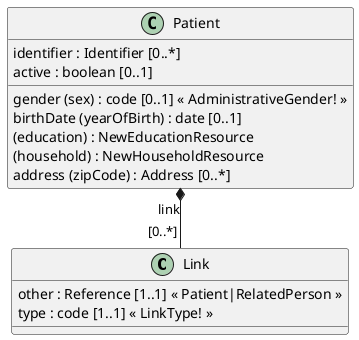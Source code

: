 @startuml
' ========================================
' start: configuration
' ========================================

skinparam linetype ortho

' ========================================
' end: configuration
' ========================================

' ========================================
' start: definition of entities/classes
' ========================================

'class Contact {
'  relationship : CodeableConcept [0..*] « PatientContactRelationship+ »
'  name : HumanName [0..1]
'  telecom : ContactPoint [0..*]
'  address : Address [0..1]
'  gender : code [0..1] « AdministrativeGender! »
'  organization : Reference [0..1] « Organization »
'  period : Period [0..1]
'}

'class Communication {
'  language : CodeableConcept [1..1] « CommonLanguages? »
'  preferred : boolean [0..1]
'}

class Link {
  other : Reference [1..1] « Patient|RelatedPerson »
  type : code [1..1] « LinkType! »
}

class Patient {
  identifier : Identifier [0..*]
  active : boolean [0..1]
'  name : HumanName [0..*]
'  telecom : ContactPoint [0..*]
  gender (sex) : code [0..1] « AdministrativeGender! »
  birthDate (yearOfBirth) : date [0..1]
  (education) : NewEducationResource
'  (ethnicity) : NewEthnicityResource --> Observation
  (household) : NewHouseholdResource
'  deceased[x] : Type [0..1] « boolean|dateTime »
  address (zipCode) : Address [0..*]
'  maritalStatus : CodeableConcept [0..1] « Marital Status + »
'  multipleBirth[x] : Type [0..1] « boolean|integer »
'  photo : Attachment [0..*]
'  generalPractitioner : Reference [0..*] « Organization|Practitioner|PractitionerRole »
'  managingOrganization : Reference [0..1] « Organization »
}

' ========================================
' end: definition of entities/classes
' ========================================

' ========================================
' start: definition of associations
' ========================================

Patient *-- "[0..*]" Link : link
'Patient *-- "[0..*]" Contact : contact
'Patient *-- "[0..*]" Communication : communication

' ========================================
' end: definition of associations
' ========================================
@enduml
